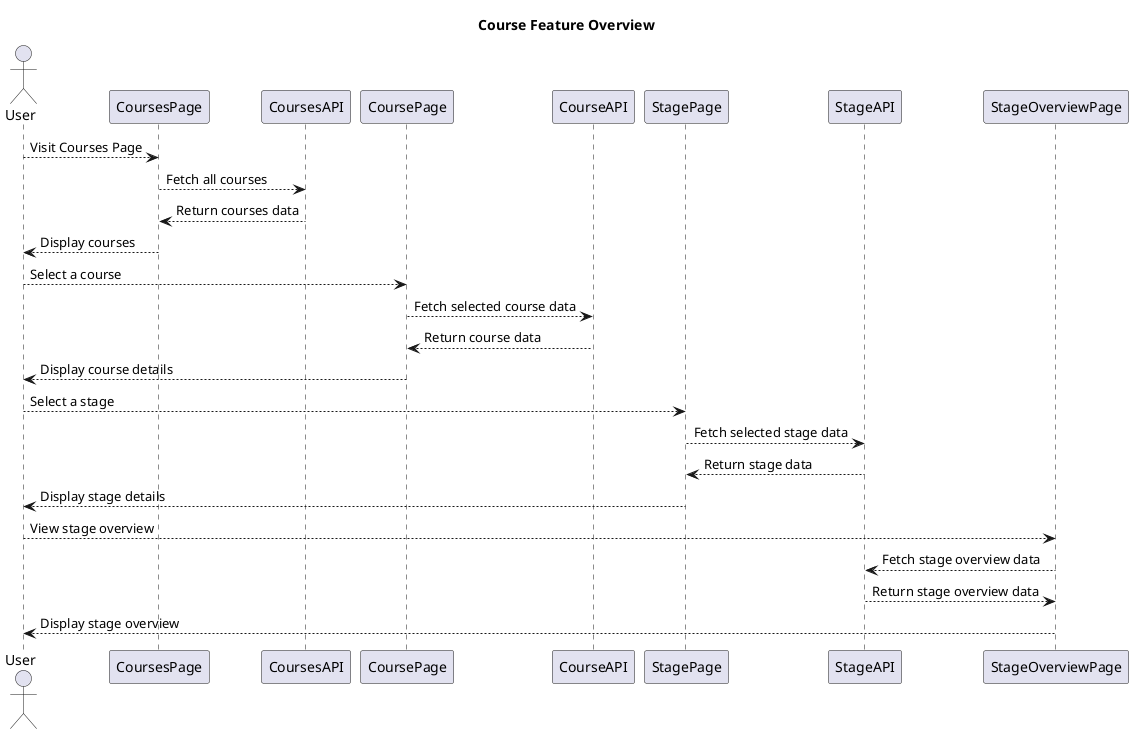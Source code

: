 @startuml
title Course Feature Overview

actor User

User --> CoursesPage: Visit Courses Page
CoursesPage --> CoursesAPI: Fetch all courses
CoursesAPI --> CoursesPage: Return courses data
CoursesPage --> User: Display courses

User --> CoursePage: Select a course
CoursePage --> CourseAPI: Fetch selected course data
CourseAPI --> CoursePage: Return course data
CoursePage --> User: Display course details

User --> StagePage: Select a stage
StagePage --> StageAPI: Fetch selected stage data
StageAPI --> StagePage: Return stage data
StagePage --> User: Display stage details

User --> StageOverviewPage: View stage overview
StageOverviewPage --> StageAPI: Fetch stage overview data
StageAPI --> StageOverviewPage: Return stage overview data
StageOverviewPage --> User: Display stage overview

@enduml
